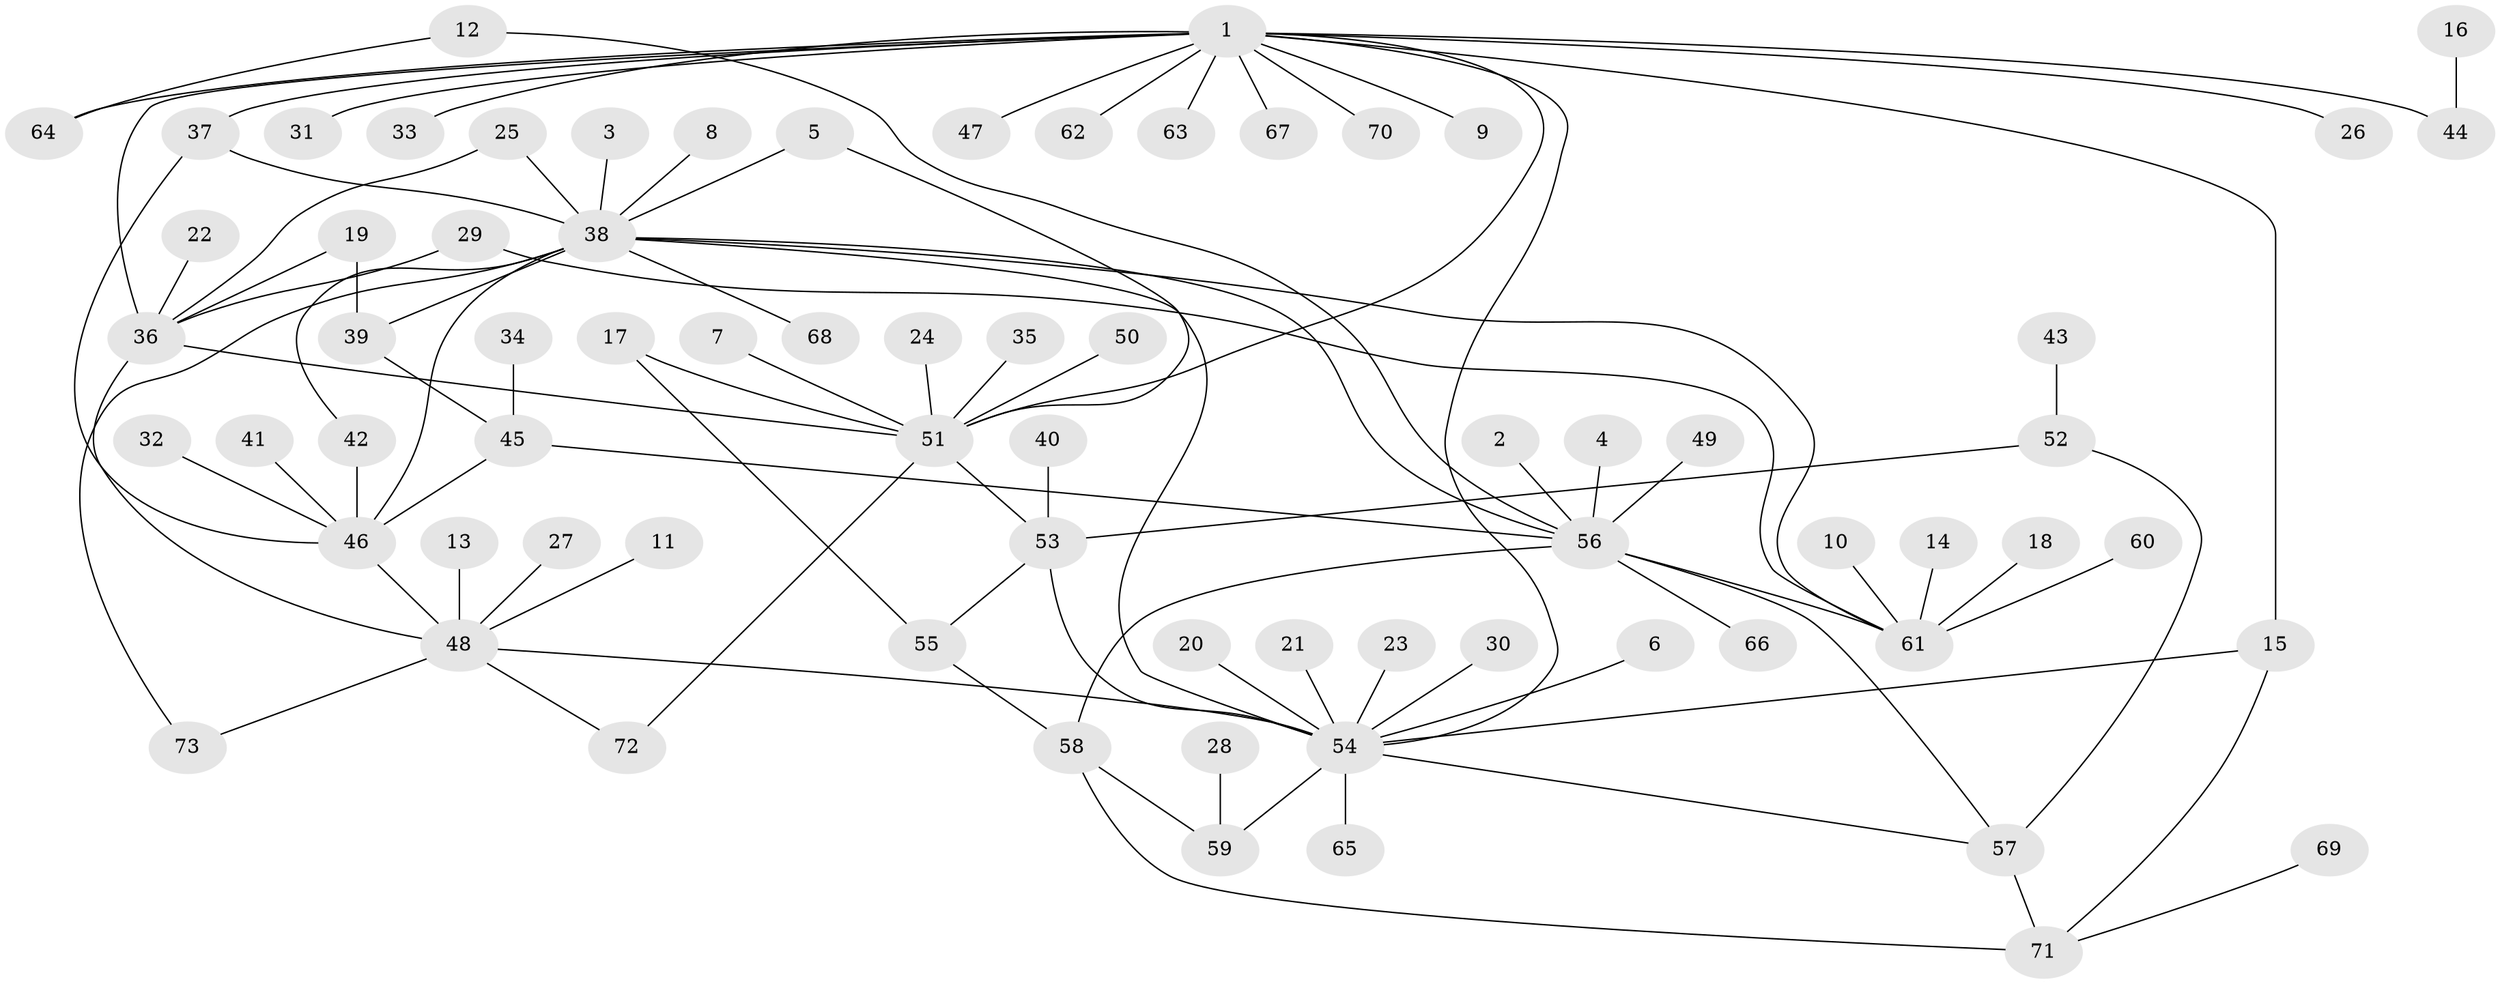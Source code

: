 // original degree distribution, {6: 0.028368794326241134, 13: 0.0070921985815602835, 1: 0.524822695035461, 4: 0.04964539007092199, 16: 0.0070921985815602835, 15: 0.0070921985815602835, 2: 0.2127659574468085, 10: 0.0070921985815602835, 12: 0.0070921985815602835, 5: 0.02127659574468085, 3: 0.10638297872340426, 8: 0.0070921985815602835, 9: 0.0070921985815602835, 11: 0.0070921985815602835}
// Generated by graph-tools (version 1.1) at 2025/26/03/09/25 03:26:04]
// undirected, 73 vertices, 97 edges
graph export_dot {
graph [start="1"]
  node [color=gray90,style=filled];
  1;
  2;
  3;
  4;
  5;
  6;
  7;
  8;
  9;
  10;
  11;
  12;
  13;
  14;
  15;
  16;
  17;
  18;
  19;
  20;
  21;
  22;
  23;
  24;
  25;
  26;
  27;
  28;
  29;
  30;
  31;
  32;
  33;
  34;
  35;
  36;
  37;
  38;
  39;
  40;
  41;
  42;
  43;
  44;
  45;
  46;
  47;
  48;
  49;
  50;
  51;
  52;
  53;
  54;
  55;
  56;
  57;
  58;
  59;
  60;
  61;
  62;
  63;
  64;
  65;
  66;
  67;
  68;
  69;
  70;
  71;
  72;
  73;
  1 -- 9 [weight=1.0];
  1 -- 15 [weight=1.0];
  1 -- 26 [weight=1.0];
  1 -- 31 [weight=1.0];
  1 -- 33 [weight=1.0];
  1 -- 36 [weight=1.0];
  1 -- 37 [weight=1.0];
  1 -- 44 [weight=1.0];
  1 -- 47 [weight=1.0];
  1 -- 51 [weight=1.0];
  1 -- 54 [weight=1.0];
  1 -- 62 [weight=1.0];
  1 -- 63 [weight=1.0];
  1 -- 64 [weight=1.0];
  1 -- 67 [weight=1.0];
  1 -- 70 [weight=1.0];
  2 -- 56 [weight=1.0];
  3 -- 38 [weight=1.0];
  4 -- 56 [weight=1.0];
  5 -- 38 [weight=1.0];
  5 -- 51 [weight=1.0];
  6 -- 54 [weight=1.0];
  7 -- 51 [weight=1.0];
  8 -- 38 [weight=1.0];
  10 -- 61 [weight=1.0];
  11 -- 48 [weight=1.0];
  12 -- 56 [weight=1.0];
  12 -- 64 [weight=1.0];
  13 -- 48 [weight=1.0];
  14 -- 61 [weight=1.0];
  15 -- 54 [weight=1.0];
  15 -- 71 [weight=1.0];
  16 -- 44 [weight=1.0];
  17 -- 51 [weight=1.0];
  17 -- 55 [weight=1.0];
  18 -- 61 [weight=1.0];
  19 -- 36 [weight=1.0];
  19 -- 39 [weight=1.0];
  20 -- 54 [weight=1.0];
  21 -- 54 [weight=1.0];
  22 -- 36 [weight=1.0];
  23 -- 54 [weight=1.0];
  24 -- 51 [weight=1.0];
  25 -- 36 [weight=1.0];
  25 -- 38 [weight=1.0];
  27 -- 48 [weight=1.0];
  28 -- 59 [weight=1.0];
  29 -- 36 [weight=1.0];
  29 -- 61 [weight=1.0];
  30 -- 54 [weight=1.0];
  32 -- 46 [weight=1.0];
  34 -- 45 [weight=1.0];
  35 -- 51 [weight=1.0];
  36 -- 48 [weight=1.0];
  36 -- 51 [weight=1.0];
  37 -- 38 [weight=1.0];
  37 -- 46 [weight=1.0];
  38 -- 39 [weight=1.0];
  38 -- 42 [weight=1.0];
  38 -- 46 [weight=2.0];
  38 -- 54 [weight=1.0];
  38 -- 56 [weight=1.0];
  38 -- 61 [weight=1.0];
  38 -- 68 [weight=1.0];
  38 -- 73 [weight=1.0];
  39 -- 45 [weight=2.0];
  40 -- 53 [weight=1.0];
  41 -- 46 [weight=1.0];
  42 -- 46 [weight=1.0];
  43 -- 52 [weight=1.0];
  45 -- 46 [weight=1.0];
  45 -- 56 [weight=1.0];
  46 -- 48 [weight=2.0];
  48 -- 54 [weight=1.0];
  48 -- 72 [weight=1.0];
  48 -- 73 [weight=1.0];
  49 -- 56 [weight=1.0];
  50 -- 51 [weight=1.0];
  51 -- 53 [weight=1.0];
  51 -- 72 [weight=1.0];
  52 -- 53 [weight=1.0];
  52 -- 57 [weight=1.0];
  53 -- 54 [weight=1.0];
  53 -- 55 [weight=1.0];
  54 -- 57 [weight=1.0];
  54 -- 59 [weight=1.0];
  54 -- 65 [weight=1.0];
  55 -- 58 [weight=1.0];
  56 -- 57 [weight=1.0];
  56 -- 58 [weight=1.0];
  56 -- 61 [weight=1.0];
  56 -- 66 [weight=1.0];
  57 -- 71 [weight=1.0];
  58 -- 59 [weight=1.0];
  58 -- 71 [weight=1.0];
  60 -- 61 [weight=1.0];
  69 -- 71 [weight=1.0];
}
